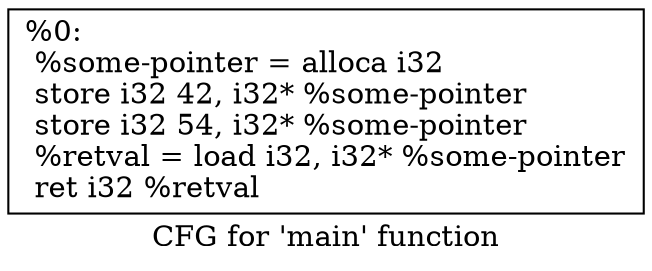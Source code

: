 digraph "CFG for 'main' function" {
	label="CFG for 'main' function";

	Node0x1454b40 [shape=record,label="{%0:\l  %some-pointer = alloca i32\l  store i32 42, i32* %some-pointer\l  store i32 54, i32* %some-pointer\l  %retval = load i32, i32* %some-pointer\l  ret i32 %retval\l}"];
}
